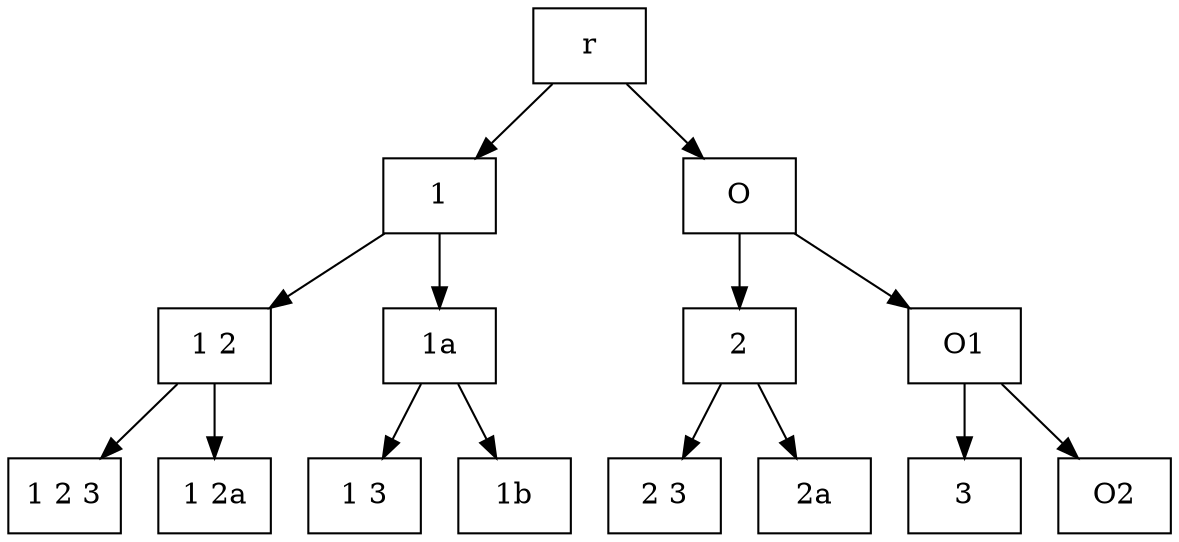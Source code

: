 digraph plan1 {
  node[shape="rectangle"]
  rankdir=TB;

  r -> 1

  1 -> "1 2"
  "1 2" -> "1 2 3"
  "1 2" -> "1 2a"

  1 -> "1a"

  "1a" -> "1 3"
  "1a" -> "1b"

  r -> O
  O -> 2
  2 -> "2 3"
  2 -> "2a"

  O -> O1

  O1 -> 3
  O1 -> O2

}

